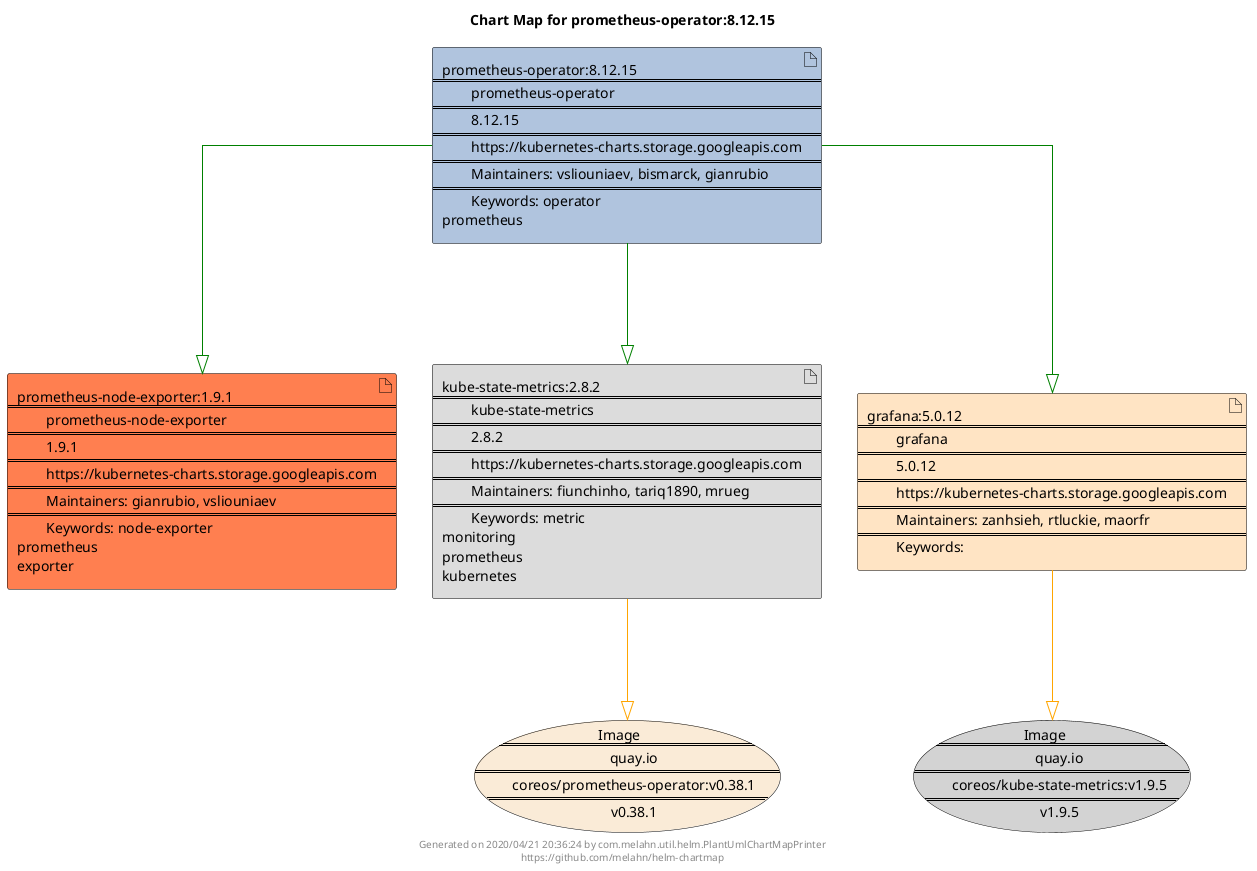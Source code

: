 @startuml
skinparam linetype ortho
skinparam backgroundColor white
skinparam usecaseBorderColor black
skinparam usecaseArrowColor LightSlateGray
skinparam artifactBorderColor black
skinparam artifactArrowColor LightSlateGray

title Chart Map for prometheus-operator:8.12.15

'There are 4 referenced Helm Charts
artifact "prometheus-node-exporter:1.9.1\n====\n\tprometheus-node-exporter\n====\n\t1.9.1\n====\n\thttps://kubernetes-charts.storage.googleapis.com\n====\n\tMaintainers: gianrubio, vsliouniaev\n====\n\tKeywords: node-exporter\nprometheus\nexporter" as prometheus_node_exporter_1_9_1 #Coral
artifact "kube-state-metrics:2.8.2\n====\n\tkube-state-metrics\n====\n\t2.8.2\n====\n\thttps://kubernetes-charts.storage.googleapis.com\n====\n\tMaintainers: fiunchinho, tariq1890, mrueg\n====\n\tKeywords: metric\nmonitoring\nprometheus\nkubernetes" as kube_state_metrics_2_8_2 #Gainsboro
artifact "prometheus-operator:8.12.15\n====\n\tprometheus-operator\n====\n\t8.12.15\n====\n\thttps://kubernetes-charts.storage.googleapis.com\n====\n\tMaintainers: vsliouniaev, bismarck, gianrubio\n====\n\tKeywords: operator\nprometheus" as prometheus_operator_8_12_15 #LightSteelBlue
artifact "grafana:5.0.12\n====\n\tgrafana\n====\n\t5.0.12\n====\n\thttps://kubernetes-charts.storage.googleapis.com\n====\n\tMaintainers: zanhsieh, rtluckie, maorfr\n====\n\tKeywords: " as grafana_5_0_12 #Bisque

'There are 2 referenced Docker Images
usecase "Image\n====\n\tquay.io\n====\n\tcoreos/prometheus-operator:v0.38.1\n====\n\tv0.38.1" as quay_io_coreos_prometheus_operator_v0_38_1 #AntiqueWhite
usecase "Image\n====\n\tquay.io\n====\n\tcoreos/kube-state-metrics:v1.9.5\n====\n\tv1.9.5" as quay_io_coreos_kube_state_metrics_v1_9_5 #LightGrey

'Chart Dependencies
prometheus_operator_8_12_15--[#green]-|>prometheus_node_exporter_1_9_1
prometheus_operator_8_12_15--[#green]-|>kube_state_metrics_2_8_2
prometheus_operator_8_12_15--[#green]-|>grafana_5_0_12
kube_state_metrics_2_8_2--[#orange]-|>quay_io_coreos_prometheus_operator_v0_38_1
grafana_5_0_12--[#orange]-|>quay_io_coreos_kube_state_metrics_v1_9_5

center footer Generated on 2020/04/21 20:36:24 by com.melahn.util.helm.PlantUmlChartMapPrinter\nhttps://github.com/melahn/helm-chartmap
@enduml
